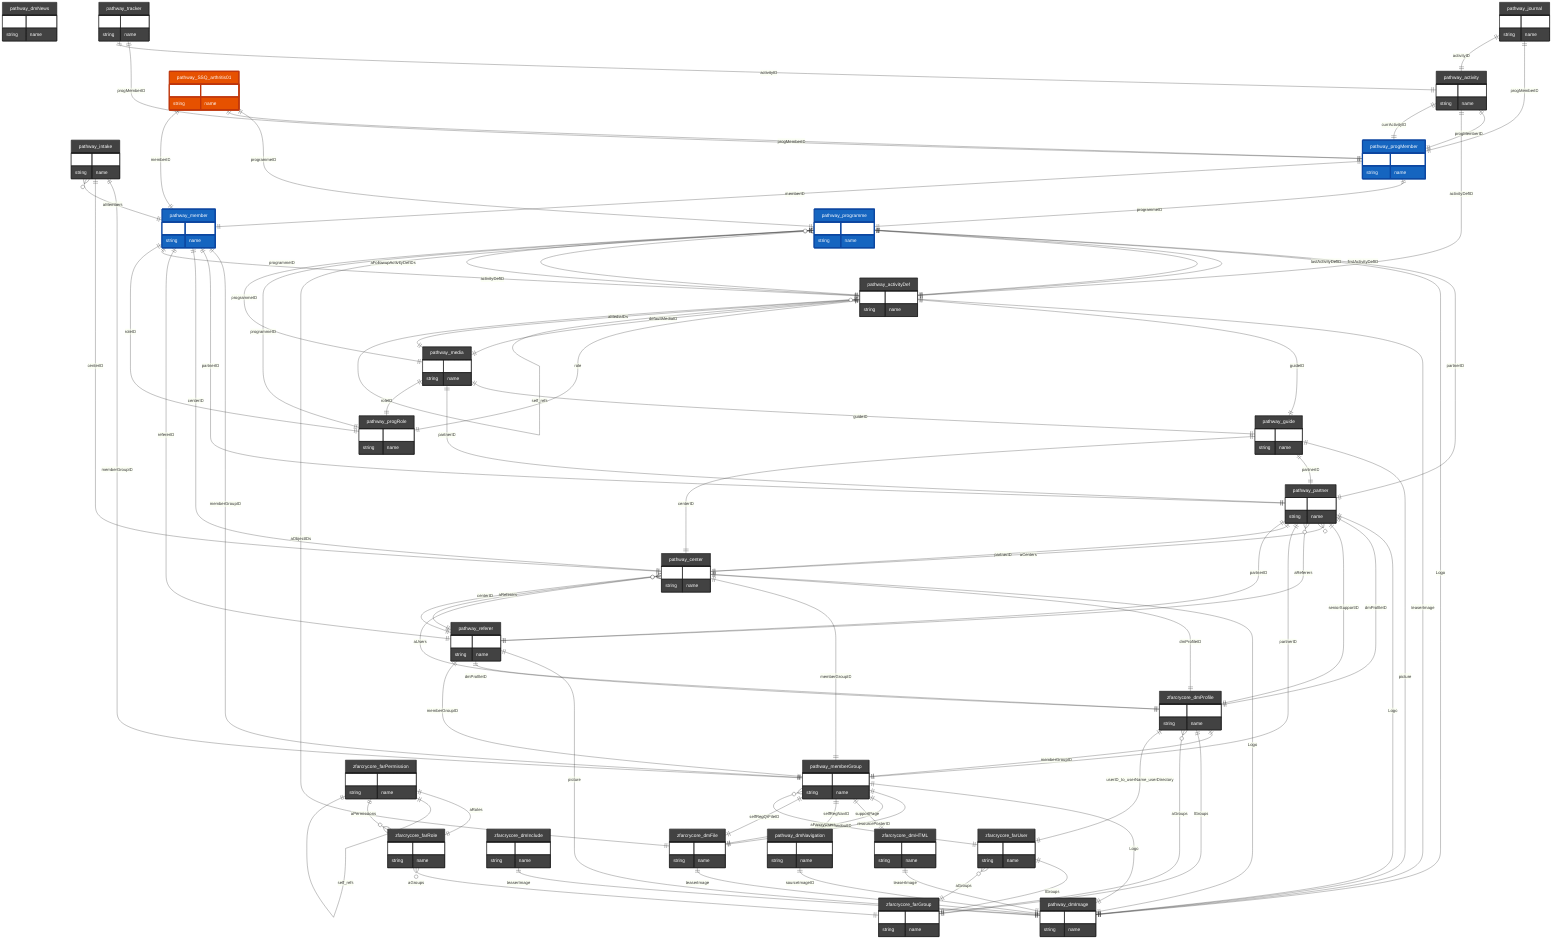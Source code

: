 erDiagram
    %% Parameters:
%%   Focus: SSQ_arthritis01
%%   Domains: partner, participant, programme, site
%%   Chart Type: ER
    "pathway_dmImage" {
        UUID ObjectID
        string name
    }

    "pathway_dmNavigation" {
        UUID ObjectID
        string name
    }

    "pathway_dmNews" {
        UUID ObjectID
        string name
    }

    "pathway_activity" {
        UUID ObjectID
        string name
    }

    "pathway_activityDef" {
        UUID ObjectID
        string name
    }

    "pathway_center" {
        UUID ObjectID
        string name
    }

    "pathway_guide" {
        UUID ObjectID
        string name
    }

    "pathway_intake" {
        UUID ObjectID
        string name
    }

    "pathway_journal" {
        UUID ObjectID
        string name
    }

    "pathway_media" {
        UUID ObjectID
        string name
    }

    "pathway_member" {
        UUID ObjectID
        string name
    }

    "pathway_memberGroup" {
        UUID ObjectID
        string name
    }

    "pathway_partner" {
        UUID ObjectID
        string name
    }

    "pathway_progMember" {
        UUID ObjectID
        string name
    }

    "pathway_programme" {
        UUID ObjectID
        string name
    }

    "pathway_progRole" {
        UUID ObjectID
        string name
    }

    "pathway_referer" {
        UUID ObjectID
        string name
    }

    "pathway_SSQ_arthritis01" {
        UUID ObjectID
        string name
    }

    "pathway_tracker" {
        UUID ObjectID
        string name
    }

    "zfarcrycore_dmFile" {
        UUID ObjectID
        string name
    }

    "zfarcrycore_dmHTML" {
        UUID ObjectID
        string name
    }

    "zfarcrycore_dmInclude" {
        UUID ObjectID
        string name
    }

    "zfarcrycore_dmProfile" {
        UUID ObjectID
        string name
    }

    "zfarcrycore_farGroup" {
        UUID ObjectID
        string name
    }

    "zfarcrycore_farPermission" {
        UUID ObjectID
        string name
    }

    "zfarcrycore_farRole" {
        UUID ObjectID
        string name
    }

    "zfarcrycore_farUser" {
        UUID ObjectID
        string name
    }

    %% Direct FK Relationships
    "pathway_dmNavigation" ||--|| "pathway_dmImage" : sourceImageID
    "pathway_activity" ||--|| "pathway_progMember" : progMemberID
    "pathway_activity" ||--|| "pathway_activityDef" : activityDefID
    "pathway_activityDef" ||--|| "pathway_programme" : programmeID
    "pathway_activityDef" ||--|| "pathway_dmImage" : teaserImage
    "pathway_activityDef" ||--|| "pathway_guide" : guideID
    "pathway_activityDef" ||--|| "pathway_progRole" : role
    "pathway_activityDef" ||--|| "pathway_media" : defaultMediaID
    "pathway_center" ||--|| "pathway_dmImage" : Logo
    "pathway_center" ||--|| "zfarcrycore_dmProfile" : dmProfileID
    "pathway_center" ||--|| "pathway_partner" : partnerID
    "pathway_center" ||--|| "pathway_memberGroup" : memberGroupID
    "pathway_guide" ||--|| "pathway_dmImage" : picture
    "pathway_guide" ||--|| "pathway_partner" : partnerID
    "pathway_guide" ||--|| "pathway_center" : centerID
    "pathway_intake" ||--|| "pathway_memberGroup" : memberGroupID
    "pathway_intake" ||--|| "pathway_center" : centerID
    "pathway_journal" ||--|| "pathway_progMember" : progMemberID
    "pathway_journal" ||--|| "pathway_activity" : activityID
    "pathway_media" ||--|| "pathway_guide" : guideID
    "pathway_media" ||--|| "pathway_partner" : partnerID
    "pathway_media" ||--|| "pathway_programme" : programmeID
    "pathway_media" ||--|| "pathway_progRole" : roleID
    "pathway_member" ||--|| "pathway_memberGroup" : memberGroupID
    "pathway_member" ||--|| "pathway_partner" : partnerID
    "pathway_member" ||--|| "pathway_center" : centerID
    "pathway_member" ||--|| "pathway_referer" : refererID
    "pathway_member" ||--|| "pathway_activityDef" : activityDefID
    "pathway_member" ||--|| "pathway_progRole" : roleID
    "pathway_memberGroup" ||--|| "pathway_partner" : partnerID
    "pathway_memberGroup" ||--|| "pathway_dmImage" : Logo
    "pathway_memberGroup" ||--|| "zfarcrycore_dmFile" : resourcePosterID
    "pathway_memberGroup" ||--|| "zfarcrycore_dmFile" : resourceHandoutID
    "pathway_memberGroup" ||--|| "zfarcrycore_dmHTML" : supportPage
    "pathway_memberGroup" ||--|| "pathway_dmNavigation" : selfRegNavID
    "pathway_memberGroup" ||--|| "zfarcrycore_dmFile" : selfRegQrFileID
    "pathway_partner" ||--|| "pathway_dmImage" : Logo
    "pathway_partner" ||--|| "zfarcrycore_dmProfile" : dmProfileID
    "pathway_partner" ||--|| "zfarcrycore_dmProfile" : seniorSupportID
    "pathway_progMember" ||--|| "pathway_programme" : programmeID
    "pathway_progMember" ||--|| "pathway_member" : memberID
    "pathway_progMember" ||--|| "pathway_activity" : currActivityID
    "pathway_programme" ||--|| "pathway_partner" : partnerID
    "pathway_programme" ||--|| "pathway_dmImage" : Logo
    "pathway_programme" ||--|| "pathway_activityDef" : firstActivityDefID
    "pathway_programme" ||--|| "pathway_activityDef" : lastActivityDefID
    "pathway_progRole" ||--|| "pathway_programme" : programmeID
    "pathway_referer" ||--|| "pathway_dmImage" : picture
    "pathway_referer" ||--|| "zfarcrycore_dmProfile" : dmProfileID
    "pathway_referer" ||--|| "pathway_partner" : partnerID
    "pathway_referer" ||--|| "pathway_memberGroup" : memberGroupID
    "pathway_referer" ||--|| "pathway_center" : centerID
    "pathway_SSQ_arthritis01" ||--|| "pathway_programme" : programmeID
    "pathway_SSQ_arthritis01" ||--|| "pathway_progMember" : progMemberID
    "pathway_SSQ_arthritis01" ||--|| "pathway_member" : memberID
    "pathway_tracker" ||--|| "pathway_progMember" : progMemberID
    "pathway_tracker" ||--|| "pathway_activity" : activityID
    "zfarcrycore_dmFile" ||--|| "pathway_dmImage" : teaserImage
    "zfarcrycore_dmHTML" ||--|| "pathway_dmImage" : teaserImage
    "zfarcrycore_dmInclude" ||--|| "pathway_dmImage" : teaserImage
    "zfarcrycore_dmProfile" ||--|| "pathway_memberGroup" : memberGroupID
    "zfarcrycore_dmProfile" ||--|| "zfarcrycore_farGroup" : lGroups
    "zfarcrycore_farPermission" ||--|| "zfarcrycore_farRole" : aRoles
    "zfarcrycore_farUser" ||--|| "zfarcrycore_farGroup" : lGroups
    %% End Direct FK Relationships

    %% Special Joins
    "zfarcrycore_farUser" ||--|| "zfarcrycore_dmProfile" : userID_to_userName_userDirectory
    %% End Special Joins

    %% Self-Referencing Relationships for activityDef
    %% Self-refs include: onEndID, aCuePointActivities, aInteract1Activities, aInteract2Activities, aInteract3Activities, aInteract4Activities, aInteract5Activities
    "pathway_activityDef" ||--|| "pathway_activityDef" : self_refs
    %% End Self-Referencing Relationships for activityDef

    %% Self-Referencing Relationships for farPermission
    %% Self-refs include: aRelatedtypes
    "zfarcrycore_farPermission" ||--|| "zfarcrycore_farPermission" : self_refs
    %% End Self-Referencing Relationships for farPermission

    %% Join Table Relationships
    "pathway_activityDef" }o--|| "pathway_media" : aMediaIDs
    "pathway_center" }o--|| "zfarcrycore_dmProfile" : aUsers
    "pathway_center" }o--|| "pathway_referer" : aReferers
    "pathway_intake" }o--|| "pathway_member" : aMembers
    "pathway_memberGroup" }o--|| "zfarcrycore_farUser" : aFarcryUsers
    "pathway_partner" }o--|| "pathway_center" : aCenters
    "pathway_partner" }o--|| "pathway_referer" : aReferers
    "pathway_programme" }o--|| "pathway_activityDef" : aFollowupActivityDefIDs
    "pathway_programme" }o--|| "zfarcrycore_dmFile" : aObjectIDs
    "zfarcrycore_dmProfile" }o--|| "zfarcrycore_farGroup" : aGroups
    "zfarcrycore_farRole" }o--|| "zfarcrycore_farGroup" : aGroups
    "zfarcrycore_farRole" }o--|| "zfarcrycore_farPermission" : aPermissions
    "zfarcrycore_farUser" }o--|| "zfarcrycore_farGroup" : aGroups
    %% End Join Table Relationships


    %% Entity Styling
    style pathway_dmImage fill:#424242,stroke:#212121,stroke-width:1px,color:#fff
    style pathway_dmNavigation fill:#424242,stroke:#212121,stroke-width:1px,color:#fff
    style pathway_dmNews fill:#424242,stroke:#212121,stroke-width:1px,color:#fff
    style pathway_activity fill:#424242,stroke:#212121,stroke-width:1px,color:#fff
    style pathway_activityDef fill:#424242,stroke:#212121,stroke-width:1px,color:#fff
    style pathway_center fill:#424242,stroke:#212121,stroke-width:1px,color:#fff
    style pathway_guide fill:#424242,stroke:#212121,stroke-width:1px,color:#fff
    style pathway_intake fill:#424242,stroke:#212121,stroke-width:1px,color:#fff
    style pathway_journal fill:#424242,stroke:#212121,stroke-width:1px,color:#fff
    style pathway_media fill:#424242,stroke:#212121,stroke-width:1px,color:#fff
    style pathway_member fill:#1565c0,stroke:#0d47a1,stroke-width:4px,color:#fff
    style pathway_memberGroup fill:#424242,stroke:#212121,stroke-width:1px,color:#fff
    style pathway_partner fill:#424242,stroke:#212121,stroke-width:1px,color:#fff
    style pathway_progMember fill:#1565c0,stroke:#0d47a1,stroke-width:4px,color:#fff
    style pathway_programme fill:#1565c0,stroke:#0d47a1,stroke-width:4px,color:#fff
    style pathway_progRole fill:#424242,stroke:#212121,stroke-width:1px,color:#fff
    style pathway_referer fill:#424242,stroke:#212121,stroke-width:1px,color:#fff
    style pathway_SSQ_arthritis01 fill:#e65100,stroke:#bf360c,stroke-width:4px,color:#fff
    style pathway_tracker fill:#424242,stroke:#212121,stroke-width:1px,color:#fff
    style zfarcrycore_dmFile fill:#424242,stroke:#212121,stroke-width:1px,color:#fff
    style zfarcrycore_dmHTML fill:#424242,stroke:#212121,stroke-width:1px,color:#fff
    style zfarcrycore_dmInclude fill:#424242,stroke:#212121,stroke-width:1px,color:#fff
    style zfarcrycore_dmProfile fill:#424242,stroke:#212121,stroke-width:1px,color:#fff
    style zfarcrycore_farGroup fill:#424242,stroke:#212121,stroke-width:1px,color:#fff
    style zfarcrycore_farPermission fill:#424242,stroke:#212121,stroke-width:1px,color:#fff
    style zfarcrycore_farRole fill:#424242,stroke:#212121,stroke-width:1px,color:#fff
    style zfarcrycore_farUser fill:#424242,stroke:#212121,stroke-width:1px,color:#fff